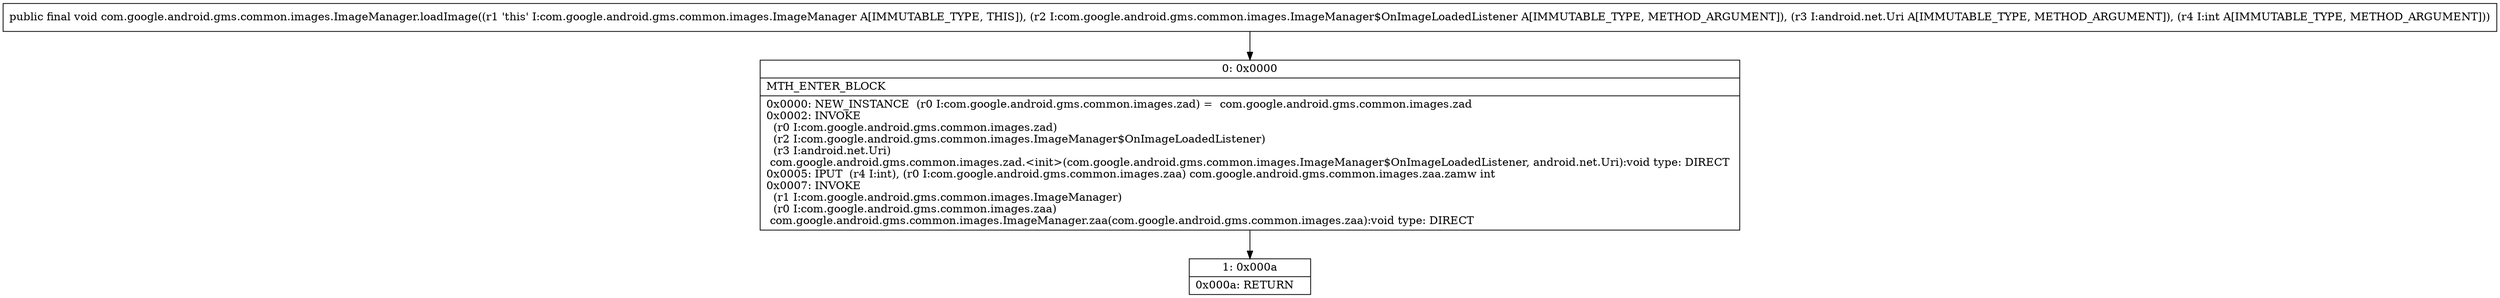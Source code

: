 digraph "CFG forcom.google.android.gms.common.images.ImageManager.loadImage(Lcom\/google\/android\/gms\/common\/images\/ImageManager$OnImageLoadedListener;Landroid\/net\/Uri;I)V" {
Node_0 [shape=record,label="{0\:\ 0x0000|MTH_ENTER_BLOCK\l|0x0000: NEW_INSTANCE  (r0 I:com.google.android.gms.common.images.zad) =  com.google.android.gms.common.images.zad \l0x0002: INVOKE  \l  (r0 I:com.google.android.gms.common.images.zad)\l  (r2 I:com.google.android.gms.common.images.ImageManager$OnImageLoadedListener)\l  (r3 I:android.net.Uri)\l com.google.android.gms.common.images.zad.\<init\>(com.google.android.gms.common.images.ImageManager$OnImageLoadedListener, android.net.Uri):void type: DIRECT \l0x0005: IPUT  (r4 I:int), (r0 I:com.google.android.gms.common.images.zaa) com.google.android.gms.common.images.zaa.zamw int \l0x0007: INVOKE  \l  (r1 I:com.google.android.gms.common.images.ImageManager)\l  (r0 I:com.google.android.gms.common.images.zaa)\l com.google.android.gms.common.images.ImageManager.zaa(com.google.android.gms.common.images.zaa):void type: DIRECT \l}"];
Node_1 [shape=record,label="{1\:\ 0x000a|0x000a: RETURN   \l}"];
MethodNode[shape=record,label="{public final void com.google.android.gms.common.images.ImageManager.loadImage((r1 'this' I:com.google.android.gms.common.images.ImageManager A[IMMUTABLE_TYPE, THIS]), (r2 I:com.google.android.gms.common.images.ImageManager$OnImageLoadedListener A[IMMUTABLE_TYPE, METHOD_ARGUMENT]), (r3 I:android.net.Uri A[IMMUTABLE_TYPE, METHOD_ARGUMENT]), (r4 I:int A[IMMUTABLE_TYPE, METHOD_ARGUMENT])) }"];
MethodNode -> Node_0;
Node_0 -> Node_1;
}

